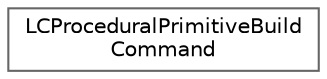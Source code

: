 digraph "类继承关系图"
{
 // LATEX_PDF_SIZE
  bgcolor="transparent";
  edge [fontname=Helvetica,fontsize=10,labelfontname=Helvetica,labelfontsize=10];
  node [fontname=Helvetica,fontsize=10,shape=box,height=0.2,width=0.4];
  rankdir="LR";
  Node0 [id="Node000000",label="LCProceduralPrimitiveBuild\lCommand",height=0.2,width=0.4,color="grey40", fillcolor="white", style="filled",URL="$struct_l_c_procedural_primitive_build_command.html",tooltip=" "];
}
